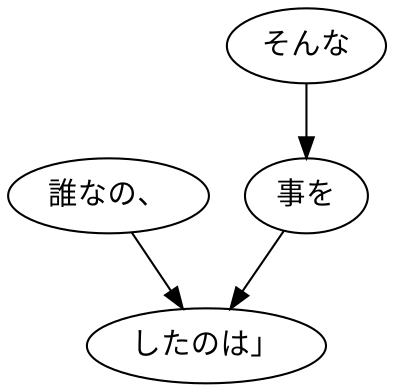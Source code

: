 digraph graph6982 {
	node0 [label="誰なの、"];
	node1 [label="そんな"];
	node2 [label="事を"];
	node3 [label="したのは」"];
	node0 -> node3;
	node1 -> node2;
	node2 -> node3;
}
